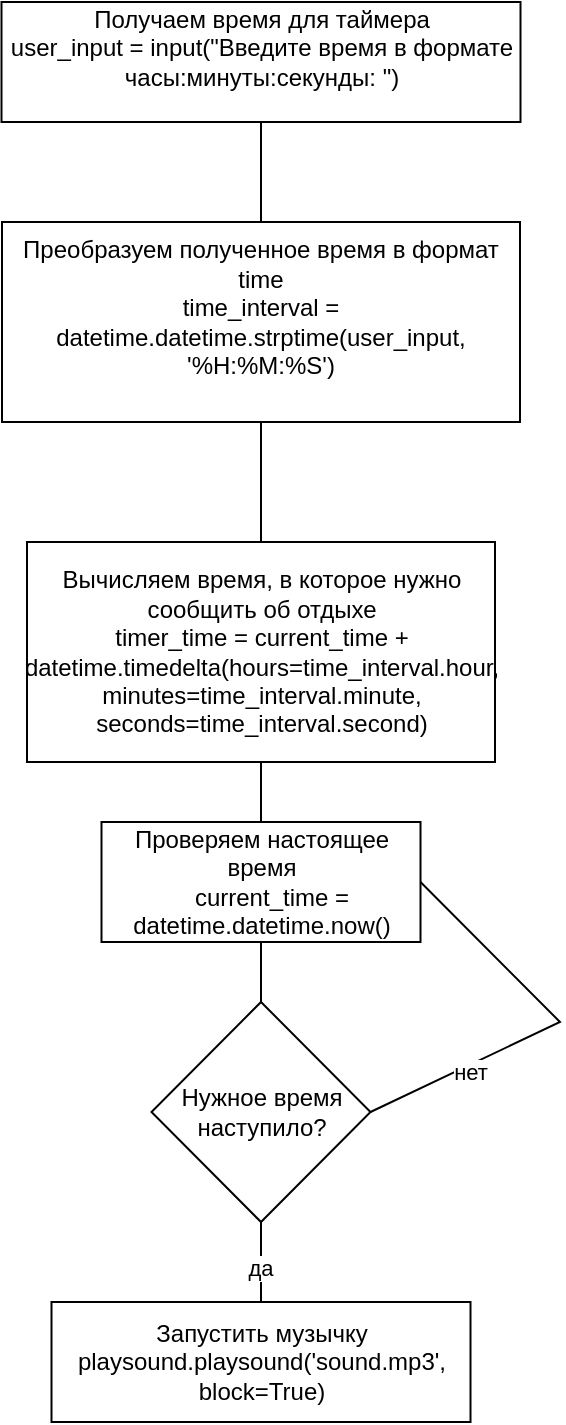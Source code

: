 <mxfile version="22.1.21" type="github">
  <diagram name="Страница — 1" id="JXGnWFy1PrDAFHaWlhB1">
    <mxGraphModel dx="1050" dy="557" grid="1" gridSize="10" guides="1" tooltips="1" connect="1" arrows="1" fold="1" page="1" pageScale="1" pageWidth="827" pageHeight="1169" math="0" shadow="0">
      <root>
        <mxCell id="0" />
        <mxCell id="1" parent="0" />
        <mxCell id="OFJejFghI2u8dhaGEpWS-1" value="Получаем время для таймера&lt;br&gt;&lt;div&gt;user_input = input(&quot;Введите время в формате часы:минуты:секунды: &quot;)&lt;/div&gt;&lt;div&gt;&lt;br&gt;&lt;/div&gt;" style="rounded=0;whiteSpace=wrap;html=1;" vertex="1" parent="1">
          <mxGeometry x="290.75" y="50" width="259.5" height="60" as="geometry" />
        </mxCell>
        <mxCell id="OFJejFghI2u8dhaGEpWS-2" value="Преобразуем полученное время в формат time&lt;br&gt;&lt;div&gt;time_interval = datetime.datetime.strptime(user_input, &#39;%H:%M:%S&#39;)&lt;/div&gt;&lt;div&gt;&lt;br&gt;&lt;/div&gt;" style="rounded=0;whiteSpace=wrap;html=1;" vertex="1" parent="1">
          <mxGeometry x="291" y="160" width="259" height="100" as="geometry" />
        </mxCell>
        <mxCell id="OFJejFghI2u8dhaGEpWS-3" value="" style="endArrow=none;html=1;rounded=0;" edge="1" parent="1" source="OFJejFghI2u8dhaGEpWS-2" target="OFJejFghI2u8dhaGEpWS-1">
          <mxGeometry width="50" height="50" relative="1" as="geometry">
            <mxPoint x="390" y="320" as="sourcePoint" />
            <mxPoint x="440" y="270" as="targetPoint" />
            <Array as="points" />
          </mxGeometry>
        </mxCell>
        <mxCell id="OFJejFghI2u8dhaGEpWS-4" value="Вычисляем время, в которое нужно сообщить об отдыхе&lt;br&gt;timer_time = current_time + datetime.timedelta(hours=time_interval.hour, minutes=time_interval.minute, seconds=time_interval.second)" style="rounded=0;whiteSpace=wrap;html=1;" vertex="1" parent="1">
          <mxGeometry x="303.5" y="320" width="234" height="110" as="geometry" />
        </mxCell>
        <mxCell id="OFJejFghI2u8dhaGEpWS-5" value="" style="endArrow=none;html=1;rounded=0;entryX=0.5;entryY=1;entryDx=0;entryDy=0;exitX=0.5;exitY=0;exitDx=0;exitDy=0;" edge="1" parent="1" source="OFJejFghI2u8dhaGEpWS-4" target="OFJejFghI2u8dhaGEpWS-2">
          <mxGeometry width="50" height="50" relative="1" as="geometry">
            <mxPoint x="390" y="320" as="sourcePoint" />
            <mxPoint x="440" y="270" as="targetPoint" />
          </mxGeometry>
        </mxCell>
        <mxCell id="OFJejFghI2u8dhaGEpWS-6" value="Нужное время наступило?" style="rhombus;whiteSpace=wrap;html=1;" vertex="1" parent="1">
          <mxGeometry x="365.75" y="550" width="109.5" height="110" as="geometry" />
        </mxCell>
        <mxCell id="OFJejFghI2u8dhaGEpWS-8" value="Проверяем настоящее время&lt;br&gt;&amp;nbsp; &amp;nbsp;current_time = datetime.datetime.now()" style="rounded=0;whiteSpace=wrap;html=1;" vertex="1" parent="1">
          <mxGeometry x="340.75" y="460" width="159.5" height="60" as="geometry" />
        </mxCell>
        <mxCell id="OFJejFghI2u8dhaGEpWS-9" value="" style="endArrow=none;html=1;rounded=0;entryX=0.5;entryY=1;entryDx=0;entryDy=0;exitX=0.5;exitY=0;exitDx=0;exitDy=0;" edge="1" parent="1" source="OFJejFghI2u8dhaGEpWS-8" target="OFJejFghI2u8dhaGEpWS-4">
          <mxGeometry width="50" height="50" relative="1" as="geometry">
            <mxPoint x="390" y="500" as="sourcePoint" />
            <mxPoint x="440" y="450" as="targetPoint" />
          </mxGeometry>
        </mxCell>
        <mxCell id="OFJejFghI2u8dhaGEpWS-10" value="" style="endArrow=none;html=1;rounded=0;entryX=0.5;entryY=1;entryDx=0;entryDy=0;exitX=0.5;exitY=0;exitDx=0;exitDy=0;" edge="1" parent="1" source="OFJejFghI2u8dhaGEpWS-6" target="OFJejFghI2u8dhaGEpWS-8">
          <mxGeometry width="50" height="50" relative="1" as="geometry">
            <mxPoint x="421" y="550" as="sourcePoint" />
            <mxPoint x="440" y="530" as="targetPoint" />
          </mxGeometry>
        </mxCell>
        <mxCell id="OFJejFghI2u8dhaGEpWS-11" value="" style="endArrow=none;html=1;rounded=0;exitX=1;exitY=0.5;exitDx=0;exitDy=0;entryX=1;entryY=0.5;entryDx=0;entryDy=0;" edge="1" parent="1" source="OFJejFghI2u8dhaGEpWS-6" target="OFJejFghI2u8dhaGEpWS-8">
          <mxGeometry width="50" height="50" relative="1" as="geometry">
            <mxPoint x="390" y="580" as="sourcePoint" />
            <mxPoint x="440" y="530" as="targetPoint" />
            <Array as="points">
              <mxPoint x="570" y="560" />
            </Array>
          </mxGeometry>
        </mxCell>
        <mxCell id="OFJejFghI2u8dhaGEpWS-12" value="нет" style="edgeLabel;html=1;align=center;verticalAlign=middle;resizable=0;points=[];" vertex="1" connectable="0" parent="OFJejFghI2u8dhaGEpWS-11">
          <mxGeometry x="-0.473" y="-2" relative="1" as="geometry">
            <mxPoint y="1" as="offset" />
          </mxGeometry>
        </mxCell>
        <mxCell id="OFJejFghI2u8dhaGEpWS-14" value="Запустить музычку&lt;br&gt;playsound.playsound(&#39;sound.mp3&#39;, block=True)" style="rounded=0;whiteSpace=wrap;html=1;" vertex="1" parent="1">
          <mxGeometry x="315.75" y="700" width="209.5" height="60" as="geometry" />
        </mxCell>
        <mxCell id="OFJejFghI2u8dhaGEpWS-15" value="" style="endArrow=none;html=1;rounded=0;entryX=0.5;entryY=1;entryDx=0;entryDy=0;exitX=0.5;exitY=0;exitDx=0;exitDy=0;" edge="1" parent="1" source="OFJejFghI2u8dhaGEpWS-14" target="OFJejFghI2u8dhaGEpWS-6">
          <mxGeometry width="50" height="50" relative="1" as="geometry">
            <mxPoint x="390" y="700" as="sourcePoint" />
            <mxPoint x="440" y="650" as="targetPoint" />
          </mxGeometry>
        </mxCell>
        <mxCell id="OFJejFghI2u8dhaGEpWS-16" value="да" style="edgeLabel;html=1;align=center;verticalAlign=middle;resizable=0;points=[];" vertex="1" connectable="0" parent="OFJejFghI2u8dhaGEpWS-15">
          <mxGeometry x="-0.133" y="1" relative="1" as="geometry">
            <mxPoint as="offset" />
          </mxGeometry>
        </mxCell>
      </root>
    </mxGraphModel>
  </diagram>
</mxfile>
